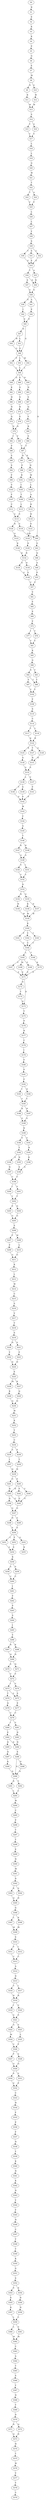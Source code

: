 strict digraph  {
	S0 -> S1 [ label = R ];
	S1 -> S2 [ label = E ];
	S2 -> S3 [ label = K ];
	S3 -> S4 [ label = K ];
	S4 -> S5 [ label = P ];
	S5 -> S6 [ label = G ];
	S6 -> S7 [ label = E ];
	S7 -> S8 [ label = M ];
	S8 -> S9 [ label = N ];
	S8 -> S10 [ label = S ];
	S9 -> S11 [ label = R ];
	S10 -> S12 [ label = W ];
	S11 -> S13 [ label = W ];
	S12 -> S13 [ label = W ];
	S13 -> S14 [ label = S ];
	S14 -> S15 [ label = T ];
	S14 -> S16 [ label = S ];
	S15 -> S17 [ label = Y ];
	S16 -> S17 [ label = Y ];
	S17 -> S18 [ label = L ];
	S18 -> S19 [ label = L ];
	S19 -> S20 [ label = G ];
	S20 -> S21 [ label = W ];
	S21 -> S22 [ label = T ];
	S22 -> S23 [ label = T ];
	S22 -> S24 [ label = A ];
	S23 -> S25 [ label = F ];
	S24 -> S25 [ label = F ];
	S25 -> S26 [ label = L ];
	S26 -> S27 [ label = L ];
	S27 -> S28 [ label = Y ];
	S28 -> S29 [ label = S ];
	S29 -> S30 [ label = Y ];
	S29 -> S31 [ label = S ];
	S29 -> S32 [ label = C ];
	S30 -> S33 [ label = E ];
	S31 -> S33 [ label = E ];
	S32 -> S33 [ label = E ];
	S33 -> S34 [ label = T ];
	S33 -> S35 [ label = A ];
	S34 -> S36 [ label = N ];
	S34 -> S37 [ label = S ];
	S35 -> S36 [ label = N ];
	S36 -> S38 [ label = G ];
	S37 -> S38 [ label = G ];
	S38 -> S39 [ label = E ];
	S38 -> S40 [ label = D ];
	S38 -> S41 [ label = A ];
	S39 -> S42 [ label = I ];
	S40 -> S43 [ label = G ];
	S41 -> S44 [ label = P ];
	S42 -> S45 [ label = P ];
	S43 -> S46 [ label = Q ];
	S44 -> S45 [ label = P ];
	S45 -> S47 [ label = N ];
	S45 -> S48 [ label = G ];
	S46 -> S49 [ label = A ];
	S47 -> S50 [ label = W ];
	S47 -> S51 [ label = L ];
	S48 -> S52 [ label = P ];
	S48 -> S53 [ label = L ];
	S48 -> S54 [ label = W ];
	S49 -> S55 [ label = P ];
	S50 -> S48 [ label = G ];
	S51 -> S48 [ label = G ];
	S52 -> S56 [ label = L ];
	S53 -> S56 [ label = L ];
	S54 -> S56 [ label = L ];
	S55 -> S57 [ label = C ];
	S56 -> S58 [ label = G ];
	S56 -> S59 [ label = N ];
	S56 -> S60 [ label = E ];
	S57 -> S61 [ label = V ];
	S58 -> S62 [ label = K ];
	S59 -> S63 [ label = N ];
	S60 -> S64 [ label = G ];
	S61 -> S65 [ label = F ];
	S62 -> S66 [ label = H ];
	S63 -> S67 [ label = S ];
	S64 -> S68 [ label = G ];
	S65 -> S69 [ label = P ];
	S66 -> S70 [ label = N ];
	S67 -> S71 [ label = Q ];
	S68 -> S72 [ label = R ];
	S69 -> S73 [ label = F ];
	S70 -> S74 [ label = Q ];
	S71 -> S75 [ label = V ];
	S72 -> S76 [ label = E ];
	S73 -> S77 [ label = I ];
	S73 -> S78 [ label = T ];
	S74 -> S79 [ label = D ];
	S75 -> S80 [ label = R ];
	S76 -> S79 [ label = D ];
	S77 -> S81 [ label = Y ];
	S78 -> S81 [ label = Y ];
	S79 -> S82 [ label = I ];
	S79 -> S83 [ label = F ];
	S80 -> S84 [ label = S ];
	S81 -> S85 [ label = K ];
	S82 -> S86 [ label = P ];
	S83 -> S87 [ label = T ];
	S84 -> S87 [ label = T ];
	S85 -> S88 [ label = G ];
	S86 -> S89 [ label = S ];
	S87 -> S90 [ label = K ];
	S87 -> S91 [ label = H ];
	S88 -> S92 [ label = S ];
	S88 -> S93 [ label = T ];
	S89 -> S94 [ label = S ];
	S90 -> S95 [ label = N ];
	S91 -> S96 [ label = P ];
	S92 -> S97 [ label = V ];
	S92 -> S98 [ label = T ];
	S93 -> S98 [ label = T ];
	S94 -> S99 [ label = F ];
	S95 -> S100 [ label = W ];
	S96 -> S101 [ label = R ];
	S97 -> S102 [ label = Y ];
	S98 -> S102 [ label = Y ];
	S99 -> S103 [ label = V ];
	S100 -> S104 [ label = L ];
	S101 -> S105 [ label = I ];
	S102 -> S106 [ label = F ];
	S103 -> S107 [ label = F ];
	S104 -> S108 [ label = A ];
	S105 -> S109 [ label = T ];
	S106 -> S110 [ label = S ];
	S107 -> S111 [ label = C ];
	S108 -> S112 [ label = R ];
	S109 -> S113 [ label = L ];
	S110 -> S114 [ label = C ];
	S111 -> S115 [ label = S ];
	S112 -> S116 [ label = R ];
	S113 -> S115 [ label = S ];
	S114 -> S117 [ label = T ];
	S114 -> S118 [ label = I ];
	S115 -> S119 [ label = S ];
	S115 -> S120 [ label = R ];
	S116 -> S121 [ label = E ];
	S117 -> S122 [ label = K ];
	S118 -> S122 [ label = K ];
	S119 -> S40 [ label = D ];
	S120 -> S123 [ label = Q ];
	S121 -> S124 [ label = R ];
	S122 -> S125 [ label = K ];
	S122 -> S126 [ label = A ];
	S122 -> S127 [ label = T ];
	S123 -> S128 [ label = K ];
	S124 -> S129 [ label = D ];
	S125 -> S130 [ label = G ];
	S126 -> S131 [ label = N ];
	S127 -> S131 [ label = N ];
	S128 -> S132 [ label = K ];
	S129 -> S132 [ label = K ];
	S130 -> S133 [ label = S ];
	S131 -> S133 [ label = S ];
	S132 -> S134 [ label = D ];
	S132 -> S135 [ label = E ];
	S133 -> S136 [ label = L ];
	S133 -> S137 [ label = F ];
	S134 -> S138 [ label = S ];
	S135 -> S138 [ label = S ];
	S136 -> S139 [ label = S ];
	S136 -> S140 [ label = Y ];
	S137 -> S141 [ label = F ];
	S138 -> S57 [ label = C ];
	S139 -> S142 [ label = P ];
	S140 -> S142 [ label = P ];
	S141 -> S142 [ label = P ];
	S142 -> S143 [ label = W ];
	S143 -> S144 [ label = C ];
	S144 -> S145 [ label = A ];
	S145 -> S146 [ label = T ];
	S146 -> S147 [ label = K ];
	S146 -> S148 [ label = R ];
	S147 -> S149 [ label = A ];
	S148 -> S149 [ label = A ];
	S149 -> S150 [ label = V ];
	S149 -> S151 [ label = I ];
	S150 -> S152 [ label = Y ];
	S151 -> S152 [ label = Y ];
	S152 -> S153 [ label = D ];
	S153 -> S154 [ label = R ];
	S153 -> S155 [ label = G ];
	S154 -> S156 [ label = H ];
	S155 -> S157 [ label = N ];
	S155 -> S158 [ label = K ];
	S156 -> S159 [ label = W ];
	S157 -> S159 [ label = W ];
	S158 -> S159 [ label = W ];
	S159 -> S160 [ label = K ];
	S160 -> S161 [ label = P ];
	S160 -> S162 [ label = Y ];
	S160 -> S163 [ label = T ];
	S161 -> S164 [ label = C ];
	S162 -> S164 [ label = C ];
	S163 -> S164 [ label = C ];
	S164 -> S165 [ label = L ];
	S164 -> S166 [ label = T ];
	S165 -> S167 [ label = V ];
	S165 -> S168 [ label = M ];
	S165 -> S169 [ label = P ];
	S166 -> S170 [ label = K ];
	S167 -> S171 [ label = E ];
	S168 -> S171 [ label = E ];
	S169 -> S171 [ label = E ];
	S170 -> S171 [ label = E ];
	S171 -> S172 [ label = D ];
	S171 -> S173 [ label = D ];
	S172 -> S174 [ label = T ];
	S173 -> S175 [ label = Y ];
	S174 -> S173 [ label = D ];
	S175 -> S176 [ label = P ];
	S176 -> S177 [ label = R ];
	S177 -> S178 [ label = C ];
	S178 -> S179 [ label = I ];
	S179 -> S180 [ label = F ];
	S180 -> S181 [ label = P ];
	S181 -> S182 [ label = F ];
	S182 -> S183 [ label = I ];
	S182 -> S184 [ label = N ];
	S183 -> S185 [ label = Y ];
	S184 -> S185 [ label = Y ];
	S185 -> S186 [ label = R ];
	S185 -> S187 [ label = H ];
	S186 -> S188 [ label = G ];
	S187 -> S188 [ label = G ];
	S188 -> S189 [ label = K ];
	S189 -> S190 [ label = S ];
	S189 -> S191 [ label = A ];
	S190 -> S192 [ label = Y ];
	S191 -> S193 [ label = H ];
	S192 -> S194 [ label = S ];
	S192 -> S195 [ label = N ];
	S193 -> S196 [ label = K ];
	S194 -> S197 [ label = N ];
	S195 -> S198 [ label = S ];
	S196 -> S198 [ label = S ];
	S197 -> S199 [ label = C ];
	S198 -> S199 [ label = C ];
	S199 -> S200 [ label = I ];
	S199 -> S201 [ label = V ];
	S200 -> S202 [ label = T ];
	S201 -> S202 [ label = T ];
	S202 -> S203 [ label = E ];
	S202 -> S204 [ label = D ];
	S203 -> S205 [ label = G ];
	S204 -> S205 [ label = G ];
	S205 -> S206 [ label = S ];
	S206 -> S207 [ label = F ];
	S206 -> S208 [ label = W ];
	S207 -> S209 [ label = F ];
	S208 -> S210 [ label = L ];
	S209 -> S211 [ label = G ];
	S210 -> S211 [ label = G ];
	S211 -> S212 [ label = K ];
	S212 -> S213 [ label = L ];
	S213 -> S214 [ label = W ];
	S214 -> S215 [ label = C ];
	S215 -> S216 [ label = S ];
	S216 -> S217 [ label = V ];
	S217 -> S218 [ label = T ];
	S218 -> S219 [ label = S ];
	S219 -> S220 [ label = N ];
	S219 -> S221 [ label = S ];
	S220 -> S222 [ label = Y ];
	S221 -> S223 [ label = F ];
	S222 -> S224 [ label = D ];
	S223 -> S224 [ label = D ];
	S224 -> S225 [ label = E ];
	S225 -> S226 [ label = M ];
	S225 -> S227 [ label = K ];
	S226 -> S228 [ label = K ];
	S227 -> S229 [ label = Q ];
	S228 -> S230 [ label = Q ];
	S229 -> S230 [ label = Q ];
	S230 -> S231 [ label = W ];
	S231 -> S232 [ label = K ];
	S232 -> S233 [ label = Y ];
	S233 -> S234 [ label = C ];
	S234 -> S235 [ label = A ];
	S234 -> S236 [ label = E ];
	S235 -> S237 [ label = I ];
	S236 -> S238 [ label = T ];
	S237 -> S239 [ label = N ];
	S238 -> S239 [ label = N ];
	S239 -> S240 [ label = E ];
	S239 -> S241 [ label = G ];
	S240 -> S242 [ label = F ];
	S240 -> S243 [ label = H ];
	S240 -> S244 [ label = Y ];
	S241 -> S243 [ label = H ];
	S242 -> S245 [ label = G ];
	S243 -> S246 [ label = Q ];
	S243 -> S245 [ label = G ];
	S244 -> S245 [ label = G ];
	S245 -> S247 [ label = G ];
	S246 -> S247 [ label = G ];
	S247 -> S248 [ label = N ];
	S247 -> S249 [ label = S ];
	S248 -> S250 [ label = S ];
	S249 -> S250 [ label = S ];
	S250 -> S251 [ label = L ];
	S250 -> S252 [ label = Q ];
	S250 -> S253 [ label = F ];
	S251 -> S254 [ label = S ];
	S252 -> S255 [ label = R ];
	S253 -> S254 [ label = S ];
	S254 -> S256 [ label = K ];
	S256 -> S258 [ label = S ];
	S256 -> S259 [ label = P ];
	S258 -> S260 [ label = C ];
	S259 -> S260 [ label = C ];
	S260 -> S261 [ label = I ];
	S261 -> S262 [ label = F ];
	S262 -> S263 [ label = P ];
	S263 -> S264 [ label = S ];
	S264 -> S265 [ label = I ];
	S265 -> S266 [ label = Y ];
	S266 -> S267 [ label = R ];
	S266 -> S268 [ label = K ];
	S267 -> S269 [ label = N ];
	S268 -> S269 [ label = N ];
	S269 -> S270 [ label = S ];
	S269 -> S271 [ label = N ];
	S270 -> S272 [ label = V ];
	S271 -> S272 [ label = V ];
	S272 -> S273 [ label = I ];
	S272 -> S274 [ label = V ];
	S273 -> S275 [ label = S ];
	S273 -> S276 [ label = T ];
	S274 -> S275 [ label = S ];
	S275 -> S277 [ label = E ];
	S276 -> S278 [ label = Q ];
	S277 -> S279 [ label = C ];
	S278 -> S279 [ label = C ];
	S279 -> S280 [ label = I ];
	S279 -> S281 [ label = V ];
	S280 -> S282 [ label = E ];
	S281 -> S283 [ label = D ];
	S282 -> S284 [ label = N ];
	S282 -> S285 [ label = D ];
	S283 -> S284 [ label = N ];
	S284 -> S286 [ label = E ];
	S285 -> S287 [ label = D ];
	S286 -> S288 [ label = D ];
	S286 -> S289 [ label = N ];
	S287 -> S290 [ label = K ];
	S288 -> S289 [ label = N ];
	S289 -> S291 [ label = K ];
	S289 -> S292 [ label = Y ];
	S290 -> S289 [ label = N ];
	S291 -> S293 [ label = L ];
	S292 -> S293 [ label = L ];
	S293 -> S294 [ label = W ];
	S294 -> S295 [ label = C ];
	S295 -> S296 [ label = P ];
	S296 -> S297 [ label = T ];
	S297 -> S298 [ label = T ];
	S298 -> S299 [ label = E ];
	S299 -> S300 [ label = N ];
	S300 -> S301 [ label = M ];
	S301 -> S302 [ label = D ];
	S302 -> S303 [ label = K ];
	S302 -> S304 [ label = S ];
	S303 -> S305 [ label = D ];
	S304 -> S305 [ label = D ];
	S305 -> S306 [ label = G ];
	S306 -> S307 [ label = L ];
	S306 -> S308 [ label = K ];
	S307 -> S309 [ label = W ];
	S308 -> S309 [ label = W ];
	S309 -> S310 [ label = S ];
	S310 -> S311 [ label = F ];
	S310 -> S312 [ label = I ];
	S311 -> S313 [ label = C ];
	S312 -> S313 [ label = C ];
	S313 -> S314 [ label = A ];
	S314 -> S315 [ label = D ];
	S315 -> S316 [ label = T ];
	S315 -> S317 [ label = I ];
	S316 -> S318 [ label = R ];
	S317 -> S318 [ label = R ];
	S318 -> S319 [ label = I ];
	S318 -> S320 [ label = V ];
	S319 -> S321 [ label = S ];
	S320 -> S321 [ label = S ];
	S321 -> S322 [ label = A ];
	S321 -> S323 [ label = S ];
	S322 -> S324 [ label = M ];
	S323 -> S325 [ label = L ];
	S324 -> S326 [ label = V ];
	S325 -> S326 [ label = V ];
	S326 -> S327 [ label = F ];
	S326 -> S328 [ label = S ];
	S327 -> S329 [ label = G ];
	S328 -> S329 [ label = G ];
	S329 -> S330 [ label = P ];
	S329 -> S331 [ label = F ];
	S330 -> S332 [ label = P ];
	S331 -> S332 [ label = P ];
	S332 -> S333 [ label = C ];
	S333 -> S334 [ label = H ];
	S334 -> S335 [ label = F ];
	S335 -> S336 [ label = P ];
	S336 -> S337 [ label = F ];
	S337 -> S338 [ label = N ];
	S338 -> S339 [ label = Y ];
	S339 -> S340 [ label = K ];
	S340 -> S341 [ label = N ];
	S341 -> S342 [ label = K ];
	S342 -> S343 [ label = N ];
	S343 -> S344 [ label = Y ];
	S344 -> S345 [ label = F ];
	S345 -> S346 [ label = N ];
	S346 -> S347 [ label = C ];
	S347 -> S348 [ label = T ];
	S348 -> S349 [ label = T ];
	S349 -> S350 [ label = K ];
	S350 -> S351 [ label = G ];
	S351 -> S352 [ label = S ];
	S352 -> S353 [ label = E ];
	S352 -> S354 [ label = K ];
	S353 -> S355 [ label = E ];
	S354 -> S356 [ label = D ];
	S355 -> S357 [ label = K ];
	S356 -> S358 [ label = N ];
	S357 -> S359 [ label = L ];
	S358 -> S359 [ label = L ];
	S359 -> S360 [ label = L ];
	S359 -> S361 [ label = S ];
	S360 -> S362 [ label = W ];
	S361 -> S362 [ label = W ];
	S362 -> S363 [ label = C ];
	S363 -> S364 [ label = A ];
	S364 -> S365 [ label = T ];
	S365 -> S366 [ label = S ];
	S366 -> S367 [ label = Y ];
	S367 -> S368 [ label = N ];
	S368 -> S369 [ label = Y ];
	S369 -> S370 [ label = D ];
	S370 -> S371 [ label = R ];
	S370 -> S372 [ label = Q ];
	S371 -> S373 [ label = D ];
	S372 -> S373 [ label = D ];
	S373 -> S374 [ label = H ];
	S374 -> S375 [ label = T ];
	S375 -> S376 [ label = W ];
	S376 -> S377 [ label = V ];
	S377 -> S378 [ label = Y ];
	S378 -> S379 [ label = C ];
}
